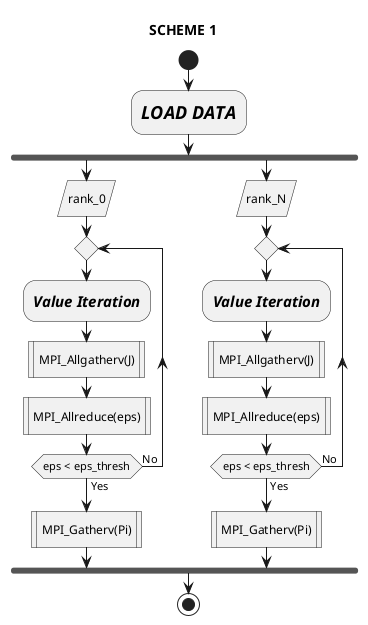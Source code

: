 @startuml
'left to right direction
' Horizontal lines: -->, <--, <-->'
title SCHEME 1
start
:<size:18><i><b>LOAD DATA</b></i></size>;
fork
    :rank_0/
repeat
    :<size:15><i><b>Value Iteration</b></i></size>;
    :MPI_Allgatherv(J)|
    :MPI_Allreduce(eps)|
repeat while (eps < eps_thresh) is (No) not (Yes)
:MPI_Gatherv(Pi)|
fork again
    :rank_N/
repeat
    :<size:15><i><b>Value Iteration</b></i></size>;
    :MPI_Allgatherv(J)|
    :MPI_Allreduce(eps)|
repeat while (eps < eps_thresh) is (No) not (Yes)
:MPI_Gatherv(Pi)|
end fork
stop

@enduml